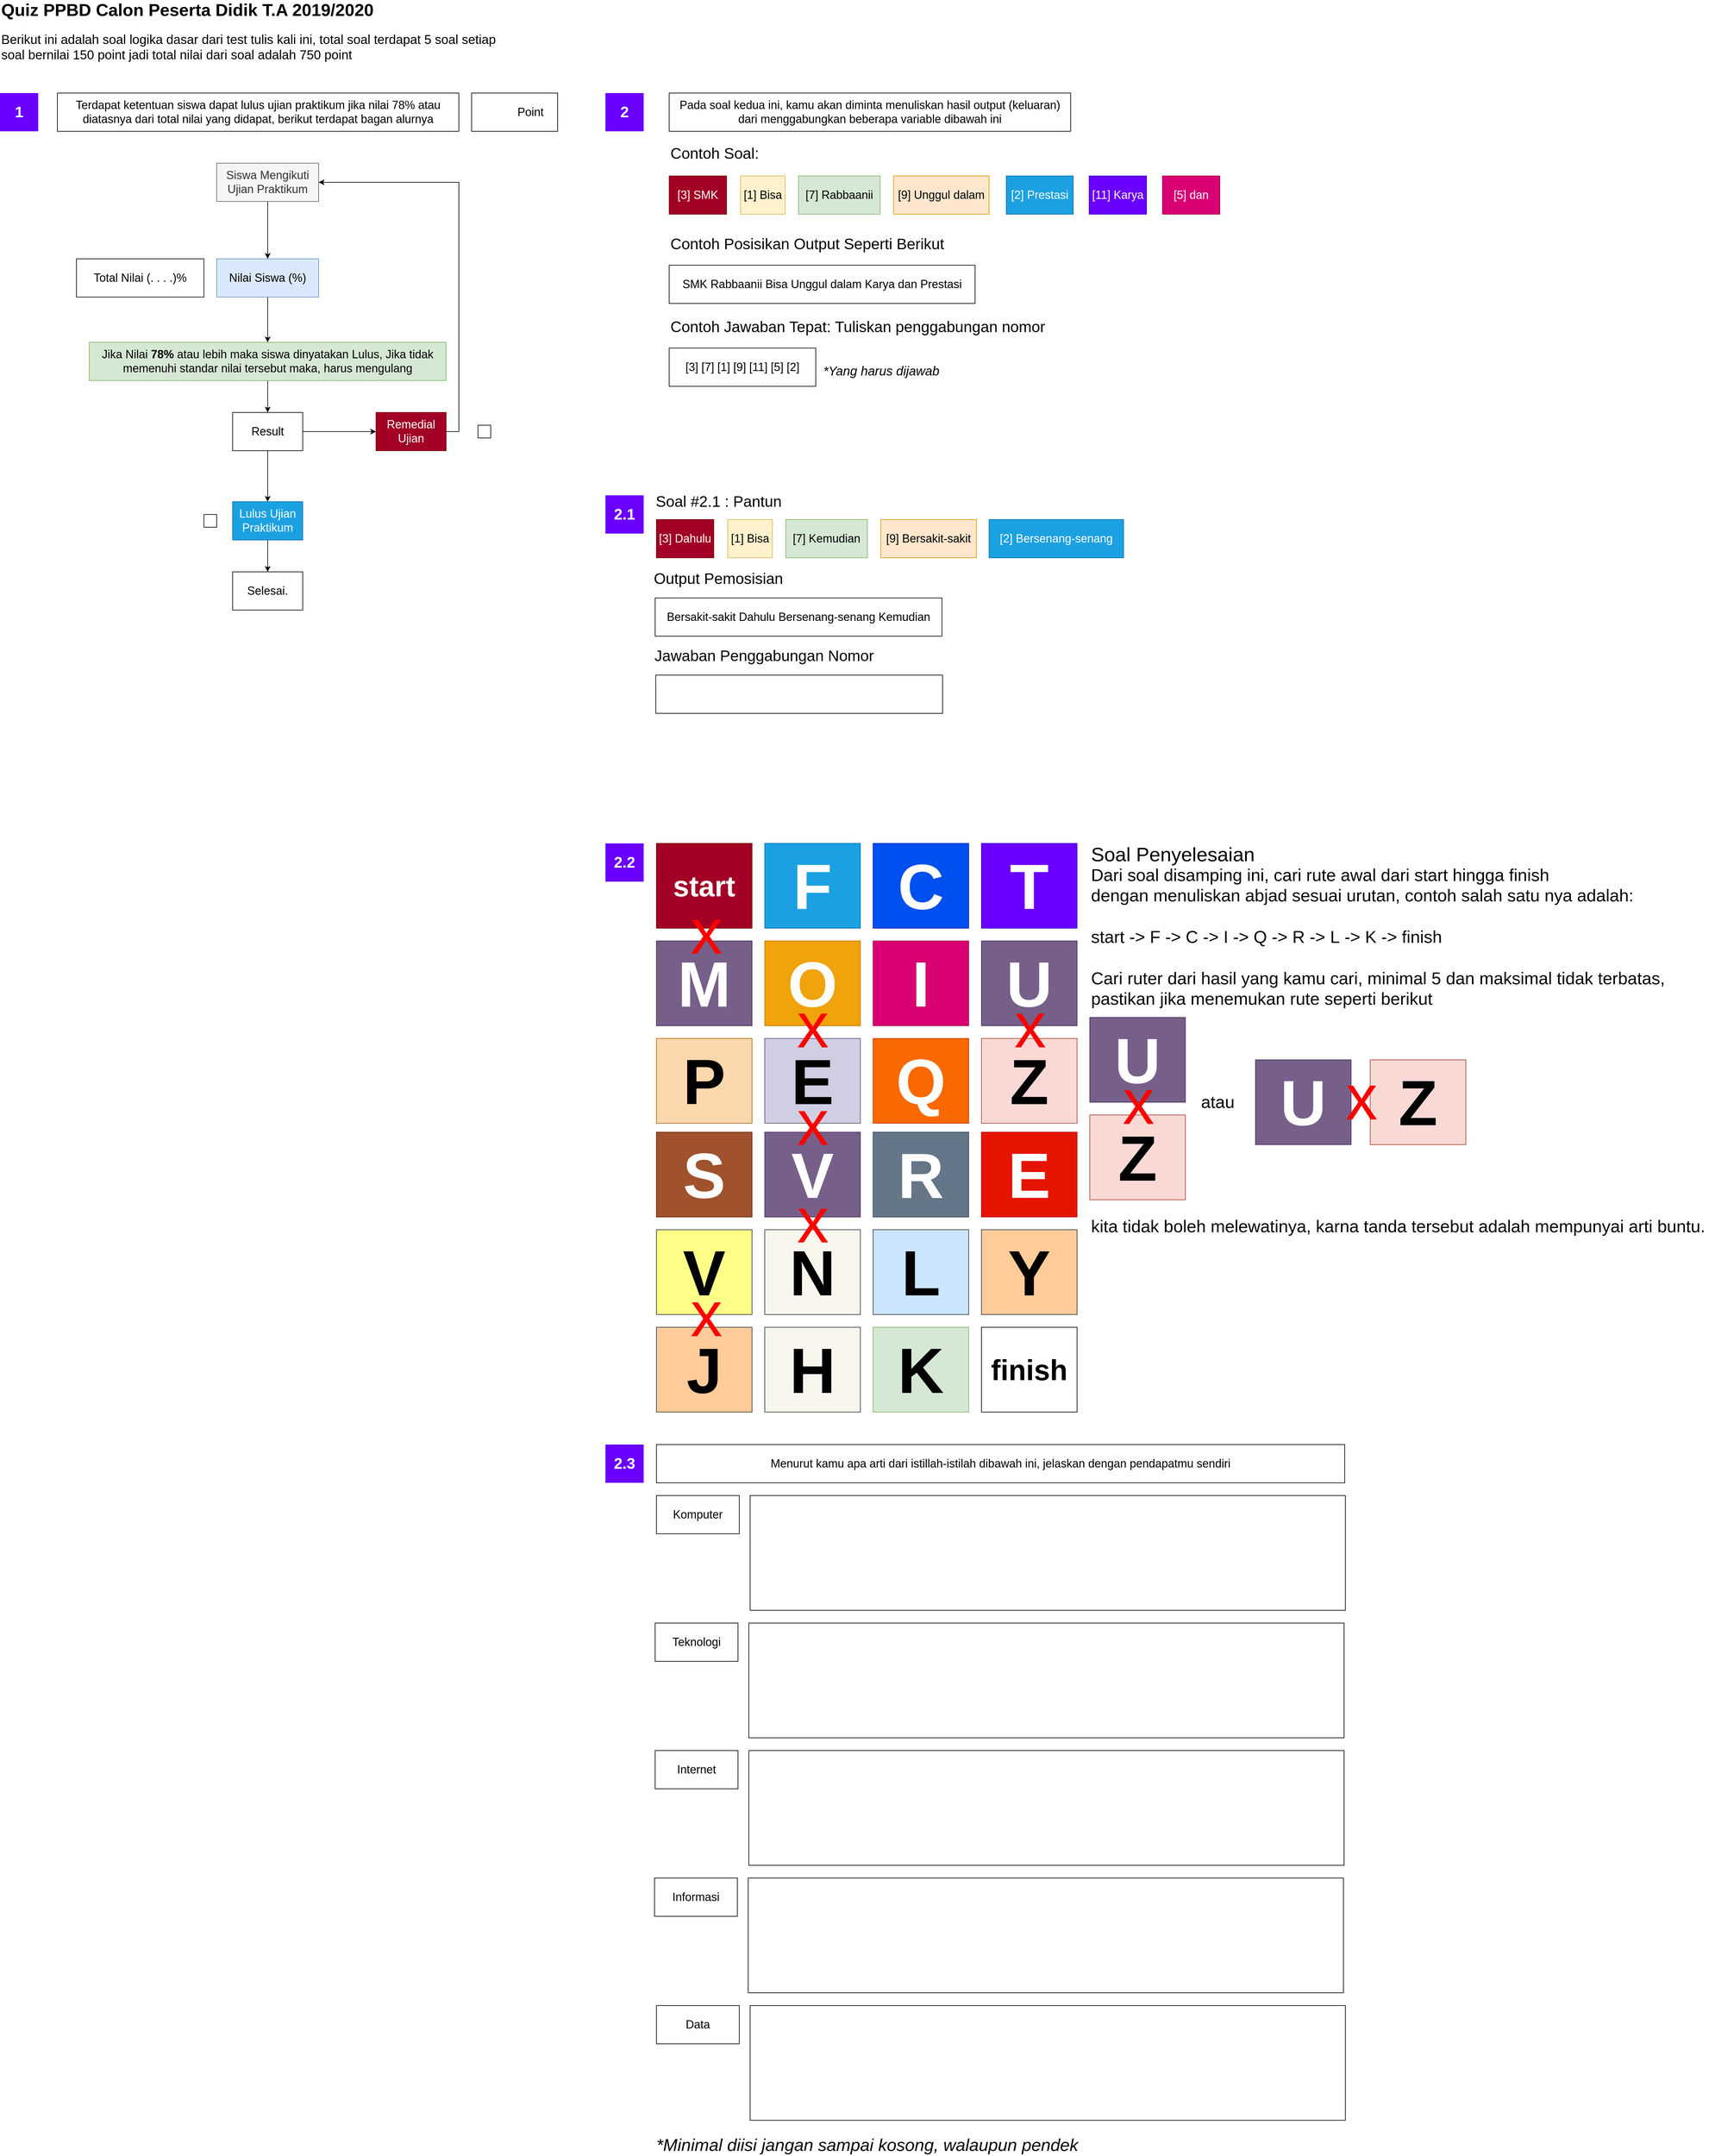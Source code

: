 <mxfile version="10.4.2" type="device"><diagram id="mIngEoSgfQCIhs4ZJ9iA" name="Page-1"><mxGraphModel dx="2560" dy="1152" grid="1" gridSize="10" guides="1" tooltips="1" connect="1" arrows="1" fold="1" page="0" pageScale="1" pageWidth="850" pageHeight="1100" math="0" shadow="0"><root><mxCell id="0"/><mxCell id="1" parent="0"/><mxCell id="TnQK53NfRdzHOp6RU_ZX-1" value="Quiz PPBD Calon Peserta Didik T.A 2019/2020" style="text;html=1;strokeColor=none;fillColor=none;align=left;verticalAlign=middle;whiteSpace=wrap;rounded=0;fontSize=27;fontStyle=1" parent="1" vertex="1"><mxGeometry x="-170" y="30" width="620" height="20" as="geometry"/></mxCell><mxCell id="TnQK53NfRdzHOp6RU_ZX-2" value="Berikut ini adalah soal logika dasar dari test tulis kali ini, total soal terdapat 5 soal setiap soal bernilai 150 point jadi total nilai dari soal adalah 750 point" style="text;html=1;strokeColor=none;fillColor=none;align=left;verticalAlign=middle;whiteSpace=wrap;rounded=0;fontSize=20;" parent="1" vertex="1"><mxGeometry x="-170" y="73" width="820" height="47" as="geometry"/></mxCell><mxCell id="TnQK53NfRdzHOp6RU_ZX-3" value="1" style="rounded=0;whiteSpace=wrap;html=1;fontSize=24;align=center;fontStyle=1;fillColor=#6a00ff;strokeColor=none;fontColor=#ffffff;" parent="1" vertex="1"><mxGeometry x="-170" y="170" width="60" height="60" as="geometry"/></mxCell><mxCell id="TnQK53NfRdzHOp6RU_ZX-4" value="Terdapat ketentuan siswa dapat lulus ujian praktikum jika nilai 78% atau diatasnya dari total nilai yang didapat, berikut terdapat bagan alurnya" style="rounded=0;whiteSpace=wrap;html=1;fontSize=18;align=center;fontStyle=0" parent="1" vertex="1"><mxGeometry x="-80" y="170" width="630" height="60" as="geometry"/></mxCell><mxCell id="TnQK53NfRdzHOp6RU_ZX-8" style="edgeStyle=orthogonalEdgeStyle;rounded=0;orthogonalLoop=1;jettySize=auto;html=1;exitX=0.5;exitY=1;exitDx=0;exitDy=0;fontSize=18;" parent="1" source="TnQK53NfRdzHOp6RU_ZX-5" target="TnQK53NfRdzHOp6RU_ZX-6" edge="1"><mxGeometry relative="1" as="geometry"/></mxCell><mxCell id="TnQK53NfRdzHOp6RU_ZX-5" value="Nilai Siswa (%)" style="rounded=0;whiteSpace=wrap;html=1;fontSize=18;align=center;fontStyle=0;fillColor=#dae8fc;strokeColor=#6c8ebf;" parent="1" vertex="1"><mxGeometry x="170" y="430" width="160" height="60" as="geometry"/></mxCell><mxCell id="TnQK53NfRdzHOp6RU_ZX-11" style="edgeStyle=orthogonalEdgeStyle;rounded=0;orthogonalLoop=1;jettySize=auto;html=1;exitX=0.5;exitY=1;exitDx=0;exitDy=0;fontSize=18;" parent="1" source="TnQK53NfRdzHOp6RU_ZX-6" target="TnQK53NfRdzHOp6RU_ZX-9" edge="1"><mxGeometry relative="1" as="geometry"/></mxCell><mxCell id="TnQK53NfRdzHOp6RU_ZX-6" value="Jika Nilai &lt;b&gt;78%&lt;/b&gt; atau lebih maka siswa dinyatakan Lulus, Jika tidak memenuhi standar nilai tersebut maka, harus mengulang" style="rounded=0;whiteSpace=wrap;html=1;fontSize=18;align=center;fontStyle=0;fillColor=#d5e8d4;strokeColor=#82b366;" parent="1" vertex="1"><mxGeometry x="-30" y="561" width="560" height="60" as="geometry"/></mxCell><mxCell id="TnQK53NfRdzHOp6RU_ZX-14" style="edgeStyle=orthogonalEdgeStyle;rounded=0;orthogonalLoop=1;jettySize=auto;html=1;exitX=0.5;exitY=1;exitDx=0;exitDy=0;entryX=0.5;entryY=0;entryDx=0;entryDy=0;fontSize=18;" parent="1" source="TnQK53NfRdzHOp6RU_ZX-9" target="TnQK53NfRdzHOp6RU_ZX-12" edge="1"><mxGeometry relative="1" as="geometry"/></mxCell><mxCell id="TnQK53NfRdzHOp6RU_ZX-15" style="edgeStyle=orthogonalEdgeStyle;rounded=0;orthogonalLoop=1;jettySize=auto;html=1;exitX=1;exitY=0.5;exitDx=0;exitDy=0;fontSize=18;" parent="1" source="TnQK53NfRdzHOp6RU_ZX-9" target="TnQK53NfRdzHOp6RU_ZX-13" edge="1"><mxGeometry relative="1" as="geometry"/></mxCell><mxCell id="TnQK53NfRdzHOp6RU_ZX-9" value="Result" style="rounded=0;whiteSpace=wrap;html=1;fontSize=18;align=center;fontStyle=0" parent="1" vertex="1"><mxGeometry x="195" y="671" width="110" height="60" as="geometry"/></mxCell><mxCell id="TnQK53NfRdzHOp6RU_ZX-21" style="edgeStyle=orthogonalEdgeStyle;rounded=0;orthogonalLoop=1;jettySize=auto;html=1;exitX=0.5;exitY=1;exitDx=0;exitDy=0;entryX=0.5;entryY=0;entryDx=0;entryDy=0;fontSize=18;" parent="1" source="TnQK53NfRdzHOp6RU_ZX-12" target="TnQK53NfRdzHOp6RU_ZX-20" edge="1"><mxGeometry relative="1" as="geometry"/></mxCell><mxCell id="TnQK53NfRdzHOp6RU_ZX-12" value="Lulus Ujian Praktikum" style="rounded=0;whiteSpace=wrap;html=1;fontSize=18;align=center;fontStyle=0;fillColor=#1ba1e2;strokeColor=#006EAF;fontColor=#ffffff;" parent="1" vertex="1"><mxGeometry x="195" y="811" width="110" height="60" as="geometry"/></mxCell><mxCell id="TnQK53NfRdzHOp6RU_ZX-19" style="edgeStyle=orthogonalEdgeStyle;rounded=0;orthogonalLoop=1;jettySize=auto;html=1;exitX=1;exitY=0.5;exitDx=0;exitDy=0;entryX=1;entryY=0.5;entryDx=0;entryDy=0;fontSize=18;" parent="1" source="TnQK53NfRdzHOp6RU_ZX-13" target="TnQK53NfRdzHOp6RU_ZX-17" edge="1"><mxGeometry relative="1" as="geometry"/></mxCell><mxCell id="TnQK53NfRdzHOp6RU_ZX-13" value="Remedial Ujian" style="rounded=0;whiteSpace=wrap;html=1;fontSize=18;align=center;fontStyle=0;fillColor=#a20025;strokeColor=#6F0000;fontColor=#ffffff;" parent="1" vertex="1"><mxGeometry x="420" y="671" width="110" height="60" as="geometry"/></mxCell><mxCell id="TnQK53NfRdzHOp6RU_ZX-18" style="edgeStyle=orthogonalEdgeStyle;rounded=0;orthogonalLoop=1;jettySize=auto;html=1;exitX=0.5;exitY=1;exitDx=0;exitDy=0;entryX=0.5;entryY=0;entryDx=0;entryDy=0;fontSize=18;" parent="1" source="TnQK53NfRdzHOp6RU_ZX-17" target="TnQK53NfRdzHOp6RU_ZX-5" edge="1"><mxGeometry relative="1" as="geometry"/></mxCell><mxCell id="TnQK53NfRdzHOp6RU_ZX-17" value="Siswa Mengikuti Ujian Praktikum" style="rounded=0;whiteSpace=wrap;html=1;fontSize=18;align=center;fontStyle=0;fillColor=#f5f5f5;strokeColor=#666666;fontColor=#333333;" parent="1" vertex="1"><mxGeometry x="170" y="280" width="160" height="60" as="geometry"/></mxCell><mxCell id="TnQK53NfRdzHOp6RU_ZX-20" value="Selesai." style="rounded=0;whiteSpace=wrap;html=1;fontSize=18;align=center;fontStyle=0" parent="1" vertex="1"><mxGeometry x="195" y="921" width="110" height="60" as="geometry"/></mxCell><mxCell id="TnQK53NfRdzHOp6RU_ZX-22" value="" style="rounded=0;whiteSpace=wrap;html=1;fontSize=18;align=center;fontStyle=0" parent="1" vertex="1"><mxGeometry x="580" y="691" width="20" height="20" as="geometry"/></mxCell><mxCell id="TnQK53NfRdzHOp6RU_ZX-23" value="" style="rounded=0;whiteSpace=wrap;html=1;fontSize=18;align=center;fontStyle=0" parent="1" vertex="1"><mxGeometry x="150" y="831" width="20" height="20" as="geometry"/></mxCell><mxCell id="TnQK53NfRdzHOp6RU_ZX-24" value="Total Nilai (. . . .)%" style="rounded=0;whiteSpace=wrap;html=1;fontSize=18;align=center;fontStyle=0" parent="1" vertex="1"><mxGeometry x="-50" y="430" width="200" height="60" as="geometry"/></mxCell><mxCell id="TnQK53NfRdzHOp6RU_ZX-25" value="&amp;nbsp; &amp;nbsp; &amp;nbsp; &amp;nbsp; &amp;nbsp; Point" style="rounded=0;whiteSpace=wrap;html=1;fontSize=18;align=center;fontStyle=0" parent="1" vertex="1"><mxGeometry x="570" y="170" width="135" height="60" as="geometry"/></mxCell><mxCell id="TnQK53NfRdzHOp6RU_ZX-26" value="2" style="rounded=0;whiteSpace=wrap;html=1;fontSize=24;align=center;fontStyle=1;fillColor=#6a00ff;strokeColor=none;fontColor=#ffffff;" parent="1" vertex="1"><mxGeometry x="780" y="170" width="60" height="60" as="geometry"/></mxCell><mxCell id="TnQK53NfRdzHOp6RU_ZX-27" value="Pada soal kedua ini, kamu akan diminta menuliskan hasil output (keluaran) dari menggabungkan beberapa variable dibawah ini" style="rounded=0;whiteSpace=wrap;html=1;fontSize=18;align=center;fontStyle=0" parent="1" vertex="1"><mxGeometry x="880" y="170" width="630" height="60" as="geometry"/></mxCell><mxCell id="FjGoJeLMj1-V6q0a8CNG-2" value="&lt;font style=&quot;font-size: 24px&quot;&gt;Contoh Soal:&lt;/font&gt;" style="text;html=1;resizable=0;points=[];autosize=1;align=left;verticalAlign=top;spacingTop=-4;" vertex="1" parent="1"><mxGeometry x="880" y="248" width="150" height="20" as="geometry"/></mxCell><mxCell id="FjGoJeLMj1-V6q0a8CNG-3" value="[3] SMK" style="rounded=0;whiteSpace=wrap;html=1;fontSize=18;align=center;fontStyle=0;fillColor=#a20025;strokeColor=#6F0000;fontColor=#ffffff;" vertex="1" parent="1"><mxGeometry x="880" y="300" width="90" height="60" as="geometry"/></mxCell><mxCell id="FjGoJeLMj1-V6q0a8CNG-4" value="[1] Bisa" style="rounded=0;whiteSpace=wrap;html=1;fontSize=18;align=center;fontStyle=0;fillColor=#fff2cc;strokeColor=#d6b656;" vertex="1" parent="1"><mxGeometry x="992" y="300" width="70" height="60" as="geometry"/></mxCell><mxCell id="FjGoJeLMj1-V6q0a8CNG-5" value="[7] Rabbaanii" style="rounded=0;whiteSpace=wrap;html=1;fontSize=18;align=center;fontStyle=0;fillColor=#d5e8d4;strokeColor=#82b366;" vertex="1" parent="1"><mxGeometry x="1083" y="300" width="128" height="60" as="geometry"/></mxCell><mxCell id="FjGoJeLMj1-V6q0a8CNG-6" value="[9] Unggul dalam" style="rounded=0;whiteSpace=wrap;html=1;fontSize=18;align=center;fontStyle=0;fillColor=#ffe6cc;strokeColor=#d79b00;" vertex="1" parent="1"><mxGeometry x="1232" y="300" width="150" height="60" as="geometry"/></mxCell><mxCell id="FjGoJeLMj1-V6q0a8CNG-9" value="[2] Prestasi" style="rounded=0;whiteSpace=wrap;html=1;fontSize=18;align=center;fontStyle=0;fillColor=#1ba1e2;strokeColor=#006EAF;fontColor=#ffffff;" vertex="1" parent="1"><mxGeometry x="1409" y="300" width="105" height="60" as="geometry"/></mxCell><mxCell id="FjGoJeLMj1-V6q0a8CNG-10" value="[11] Karya" style="rounded=0;whiteSpace=wrap;html=1;fontSize=18;align=center;fontStyle=0;fillColor=#6a00ff;strokeColor=#3700CC;fontColor=#ffffff;" vertex="1" parent="1"><mxGeometry x="1539" y="300" width="90" height="60" as="geometry"/></mxCell><mxCell id="FjGoJeLMj1-V6q0a8CNG-11" value="SMK Rabbaanii Bisa Unggul dalam Karya dan Prestasi" style="rounded=0;whiteSpace=wrap;html=1;fontSize=18;align=center;fontStyle=0" vertex="1" parent="1"><mxGeometry x="880" y="440" width="480" height="60" as="geometry"/></mxCell><mxCell id="FjGoJeLMj1-V6q0a8CNG-12" value="&lt;font style=&quot;font-size: 24px&quot;&gt;Contoh Posisikan Output Seperti Berikut&lt;/font&gt;" style="text;html=1;resizable=0;points=[];autosize=1;align=left;verticalAlign=top;spacingTop=-4;" vertex="1" parent="1"><mxGeometry x="880" y="390" width="450" height="20" as="geometry"/></mxCell><mxCell id="FjGoJeLMj1-V6q0a8CNG-13" value="[5] dan" style="rounded=0;whiteSpace=wrap;html=1;fontSize=18;align=center;fontStyle=0;fillColor=#d80073;strokeColor=#A50040;fontColor=#ffffff;" vertex="1" parent="1"><mxGeometry x="1654" y="300" width="90" height="60" as="geometry"/></mxCell><mxCell id="FjGoJeLMj1-V6q0a8CNG-14" value="&lt;font style=&quot;font-size: 24px&quot;&gt;Contoh Jawaban Tepat: Tuliskan penggabungan nomor&lt;/font&gt;" style="text;html=1;resizable=0;points=[];autosize=1;align=left;verticalAlign=top;spacingTop=-4;" vertex="1" parent="1"><mxGeometry x="880" y="520" width="600" height="20" as="geometry"/></mxCell><mxCell id="FjGoJeLMj1-V6q0a8CNG-15" value="[3] [7]&amp;nbsp;[1]&amp;nbsp;[9]&amp;nbsp;[11]&amp;nbsp;[5]&amp;nbsp;[2]" style="rounded=0;whiteSpace=wrap;html=1;fontSize=18;align=center;fontStyle=0" vertex="1" parent="1"><mxGeometry x="880" y="570" width="230" height="60" as="geometry"/></mxCell><mxCell id="FjGoJeLMj1-V6q0a8CNG-16" value="&lt;font style=&quot;font-size: 20px&quot;&gt;&lt;i&gt;*Yang harus dijawab&lt;/i&gt;&lt;/font&gt;" style="text;html=1;resizable=0;points=[];autosize=1;align=left;verticalAlign=top;spacingTop=-4;" vertex="1" parent="1"><mxGeometry x="1120" y="591" width="200" height="20" as="geometry"/></mxCell><mxCell id="FjGoJeLMj1-V6q0a8CNG-17" value="2.1" style="rounded=0;whiteSpace=wrap;html=1;fontSize=24;align=center;fontStyle=1;fillColor=#6a00ff;strokeColor=none;fontColor=#ffffff;" vertex="1" parent="1"><mxGeometry x="780" y="801" width="60" height="60" as="geometry"/></mxCell><mxCell id="FjGoJeLMj1-V6q0a8CNG-18" value="[3] Dahulu" style="rounded=0;whiteSpace=wrap;html=1;fontSize=18;align=center;fontStyle=0;fillColor=#a20025;strokeColor=#6F0000;fontColor=#ffffff;" vertex="1" parent="1"><mxGeometry x="860" y="839" width="90" height="60" as="geometry"/></mxCell><mxCell id="FjGoJeLMj1-V6q0a8CNG-19" value="[1] Bisa" style="rounded=0;whiteSpace=wrap;html=1;fontSize=18;align=center;fontStyle=0;fillColor=#fff2cc;strokeColor=#d6b656;" vertex="1" parent="1"><mxGeometry x="972" y="839" width="70" height="60" as="geometry"/></mxCell><mxCell id="FjGoJeLMj1-V6q0a8CNG-20" value="[7] Kemudian" style="rounded=0;whiteSpace=wrap;html=1;fontSize=18;align=center;fontStyle=0;fillColor=#d5e8d4;strokeColor=#82b366;" vertex="1" parent="1"><mxGeometry x="1063" y="839" width="128" height="60" as="geometry"/></mxCell><mxCell id="FjGoJeLMj1-V6q0a8CNG-21" value="[9] Bersakit-sakit" style="rounded=0;whiteSpace=wrap;html=1;fontSize=18;align=center;fontStyle=0;fillColor=#ffe6cc;strokeColor=#d79b00;" vertex="1" parent="1"><mxGeometry x="1212" y="839" width="150" height="60" as="geometry"/></mxCell><mxCell id="FjGoJeLMj1-V6q0a8CNG-22" value="[2] Bersenang-senang" style="rounded=0;whiteSpace=wrap;html=1;fontSize=18;align=center;fontStyle=0;fillColor=#1ba1e2;strokeColor=#006EAF;fontColor=#ffffff;" vertex="1" parent="1"><mxGeometry x="1382" y="839" width="211" height="60" as="geometry"/></mxCell><mxCell id="FjGoJeLMj1-V6q0a8CNG-25" value="&lt;font style=&quot;font-size: 24px&quot;&gt;Soal #2.1 : Pantun&lt;/font&gt;" style="text;html=1;resizable=0;points=[];autosize=1;align=left;verticalAlign=top;spacingTop=-4;" vertex="1" parent="1"><mxGeometry x="857" y="794" width="210" height="20" as="geometry"/></mxCell><mxCell id="FjGoJeLMj1-V6q0a8CNG-28" value="&lt;font style=&quot;font-size: 24px&quot;&gt;Output Pemosisian&lt;/font&gt;" style="text;html=1;resizable=0;points=[];autosize=1;align=left;verticalAlign=top;spacingTop=-4;" vertex="1" parent="1"><mxGeometry x="854" y="915" width="220" height="20" as="geometry"/></mxCell><mxCell id="FjGoJeLMj1-V6q0a8CNG-29" value="Bersakit-sakit Dahulu Bersenang-senang Kemudian" style="rounded=0;whiteSpace=wrap;html=1;fontSize=18;align=center;fontStyle=0" vertex="1" parent="1"><mxGeometry x="858" y="962" width="450" height="60" as="geometry"/></mxCell><mxCell id="FjGoJeLMj1-V6q0a8CNG-30" value="&lt;span style=&quot;font-size: 24px&quot;&gt;Jawaban Penggabungan Nomor&lt;/span&gt;" style="text;html=1;resizable=0;points=[];autosize=1;align=left;verticalAlign=top;spacingTop=-4;" vertex="1" parent="1"><mxGeometry x="855" y="1036" width="360" height="20" as="geometry"/></mxCell><mxCell id="FjGoJeLMj1-V6q0a8CNG-31" value="" style="rounded=0;whiteSpace=wrap;html=1;fontSize=18;align=center;fontStyle=0" vertex="1" parent="1"><mxGeometry x="859" y="1083" width="450" height="60" as="geometry"/></mxCell><mxCell id="FjGoJeLMj1-V6q0a8CNG-32" value="2.2" style="rounded=0;whiteSpace=wrap;html=1;fontSize=24;align=center;fontStyle=1;fillColor=#6a00ff;strokeColor=none;fontColor=#ffffff;" vertex="1" parent="1"><mxGeometry x="780" y="1347" width="60" height="60" as="geometry"/></mxCell><mxCell id="FjGoJeLMj1-V6q0a8CNG-43" value="&lt;font style=&quot;font-size: 45px;&quot;&gt;start&lt;/font&gt;" style="rounded=0;whiteSpace=wrap;html=1;fontSize=45;align=center;fontStyle=1;fillColor=#a20025;strokeColor=#6F0000;fontColor=#ffffff;" vertex="1" parent="1"><mxGeometry x="860" y="1347" width="150" height="133" as="geometry"/></mxCell><mxCell id="FjGoJeLMj1-V6q0a8CNG-44" value="&lt;font style=&quot;font-size: 100px&quot;&gt;F&lt;/font&gt;" style="rounded=0;whiteSpace=wrap;html=1;fontSize=100;align=center;fontStyle=1;fillColor=#1ba1e2;strokeColor=#006EAF;fontColor=#ffffff;" vertex="1" parent="1"><mxGeometry x="1030" y="1347" width="150" height="133" as="geometry"/></mxCell><mxCell id="FjGoJeLMj1-V6q0a8CNG-45" value="&lt;font style=&quot;font-size: 100px;&quot;&gt;C&lt;/font&gt;" style="rounded=0;whiteSpace=wrap;html=1;fontSize=100;align=center;fontStyle=1;fillColor=#0050ef;strokeColor=#001DBC;fontColor=#ffffff;" vertex="1" parent="1"><mxGeometry x="1200" y="1347" width="150" height="133" as="geometry"/></mxCell><mxCell id="FjGoJeLMj1-V6q0a8CNG-46" value="&lt;font style=&quot;font-size: 100px&quot;&gt;T&lt;/font&gt;" style="rounded=0;whiteSpace=wrap;html=1;fontSize=100;align=center;fontStyle=1;fillColor=#6a00ff;strokeColor=#3700CC;fontColor=#ffffff;" vertex="1" parent="1"><mxGeometry x="1370" y="1347" width="150" height="133" as="geometry"/></mxCell><mxCell id="FjGoJeLMj1-V6q0a8CNG-49" value="&lt;font style=&quot;font-size: 100px&quot;&gt;M&lt;/font&gt;" style="rounded=0;whiteSpace=wrap;html=1;fontSize=100;align=center;fontStyle=1;fillColor=#76608a;strokeColor=#432D57;fontColor=#ffffff;" vertex="1" parent="1"><mxGeometry x="860" y="1500" width="150" height="133" as="geometry"/></mxCell><mxCell id="FjGoJeLMj1-V6q0a8CNG-50" value="&lt;font style=&quot;font-size: 100px&quot;&gt;O&lt;/font&gt;" style="rounded=0;whiteSpace=wrap;html=1;fontSize=100;align=center;fontStyle=1;fillColor=#f0a30a;strokeColor=#BD7000;fontColor=#ffffff;" vertex="1" parent="1"><mxGeometry x="1030" y="1500" width="150" height="133" as="geometry"/></mxCell><mxCell id="FjGoJeLMj1-V6q0a8CNG-51" value="&lt;font style=&quot;font-size: 100px&quot;&gt;I&lt;/font&gt;" style="rounded=0;whiteSpace=wrap;html=1;fontSize=100;align=center;fontStyle=1;fillColor=#d80073;strokeColor=#A50040;fontColor=#ffffff;" vertex="1" parent="1"><mxGeometry x="1200" y="1500" width="150" height="133" as="geometry"/></mxCell><mxCell id="FjGoJeLMj1-V6q0a8CNG-52" value="&lt;font style=&quot;font-size: 100px&quot;&gt;U&lt;/font&gt;" style="rounded=0;whiteSpace=wrap;html=1;fontSize=100;align=center;fontStyle=1;fillColor=#76608a;strokeColor=#432D57;fontColor=#ffffff;" vertex="1" parent="1"><mxGeometry x="1370" y="1500" width="150" height="133" as="geometry"/></mxCell><mxCell id="FjGoJeLMj1-V6q0a8CNG-53" value="&lt;font style=&quot;font-size: 100px&quot;&gt;E&lt;/font&gt;" style="rounded=0;whiteSpace=wrap;html=1;fontSize=100;align=center;fontStyle=1;fillColor=#d0cee2;strokeColor=#56517e;" vertex="1" parent="1"><mxGeometry x="1030" y="1653" width="150" height="133" as="geometry"/></mxCell><mxCell id="FjGoJeLMj1-V6q0a8CNG-54" value="&lt;font style=&quot;font-size: 100px&quot;&gt;P&lt;/font&gt;" style="rounded=0;whiteSpace=wrap;html=1;fontSize=100;align=center;fontStyle=1;fillColor=#fad7ac;strokeColor=#b46504;" vertex="1" parent="1"><mxGeometry x="860" y="1653" width="150" height="133" as="geometry"/></mxCell><mxCell id="FjGoJeLMj1-V6q0a8CNG-55" value="&lt;font style=&quot;font-size: 100px&quot;&gt;Q&lt;/font&gt;" style="rounded=0;whiteSpace=wrap;html=1;fontSize=100;align=center;fontStyle=1;fillColor=#fa6800;strokeColor=#C73500;fontColor=#ffffff;" vertex="1" parent="1"><mxGeometry x="1200" y="1653" width="150" height="133" as="geometry"/></mxCell><mxCell id="FjGoJeLMj1-V6q0a8CNG-56" value="&lt;font style=&quot;font-size: 100px&quot;&gt;Z&lt;/font&gt;" style="rounded=0;whiteSpace=wrap;html=1;fontSize=100;align=center;fontStyle=1;fillColor=#fad9d5;strokeColor=#ae4132;" vertex="1" parent="1"><mxGeometry x="1370" y="1653" width="150" height="133" as="geometry"/></mxCell><mxCell id="FjGoJeLMj1-V6q0a8CNG-57" value="&lt;font style=&quot;font-size: 100px&quot;&gt;S&lt;/font&gt;" style="rounded=0;whiteSpace=wrap;html=1;fontSize=100;align=center;fontStyle=1;fillColor=#a0522d;strokeColor=#6D1F00;fontColor=#ffffff;" vertex="1" parent="1"><mxGeometry x="860" y="1800" width="150" height="133" as="geometry"/></mxCell><mxCell id="FjGoJeLMj1-V6q0a8CNG-58" value="&lt;font style=&quot;font-size: 100px&quot;&gt;V&lt;/font&gt;" style="rounded=0;whiteSpace=wrap;html=1;fontSize=100;align=center;fontStyle=1;fillColor=#76608a;strokeColor=#432D57;fontColor=#ffffff;" vertex="1" parent="1"><mxGeometry x="1030" y="1800" width="150" height="133" as="geometry"/></mxCell><mxCell id="FjGoJeLMj1-V6q0a8CNG-59" value="&lt;font style=&quot;font-size: 100px&quot;&gt;R&lt;/font&gt;" style="rounded=0;whiteSpace=wrap;html=1;fontSize=100;align=center;fontStyle=1;fillColor=#647687;strokeColor=#314354;fontColor=#ffffff;" vertex="1" parent="1"><mxGeometry x="1200" y="1800" width="150" height="133" as="geometry"/></mxCell><mxCell id="FjGoJeLMj1-V6q0a8CNG-60" value="&lt;font style=&quot;font-size: 100px&quot;&gt;E&lt;/font&gt;" style="rounded=0;whiteSpace=wrap;html=1;fontSize=100;align=center;fontStyle=1;fillColor=#e51400;strokeColor=#B20000;fontColor=#ffffff;" vertex="1" parent="1"><mxGeometry x="1370" y="1800" width="150" height="133" as="geometry"/></mxCell><mxCell id="FjGoJeLMj1-V6q0a8CNG-61" value="&lt;font style=&quot;font-size: 100px&quot;&gt;V&lt;/font&gt;" style="rounded=0;whiteSpace=wrap;html=1;fontSize=100;align=center;fontStyle=1;fillColor=#ffff88;strokeColor=#36393d;" vertex="1" parent="1"><mxGeometry x="860" y="1953" width="150" height="133" as="geometry"/></mxCell><mxCell id="FjGoJeLMj1-V6q0a8CNG-62" value="&lt;font style=&quot;font-size: 100px&quot;&gt;N&lt;/font&gt;" style="rounded=0;whiteSpace=wrap;html=1;fontSize=100;align=center;fontStyle=1;fillColor=#f9f7ed;strokeColor=#36393d;" vertex="1" parent="1"><mxGeometry x="1030" y="1953" width="150" height="133" as="geometry"/></mxCell><mxCell id="FjGoJeLMj1-V6q0a8CNG-63" value="&lt;font style=&quot;font-size: 100px&quot;&gt;L&lt;/font&gt;" style="rounded=0;whiteSpace=wrap;html=1;fontSize=100;align=center;fontStyle=1;fillColor=#cce5ff;strokeColor=#36393d;" vertex="1" parent="1"><mxGeometry x="1200" y="1953" width="150" height="133" as="geometry"/></mxCell><mxCell id="FjGoJeLMj1-V6q0a8CNG-64" value="Y" style="rounded=0;whiteSpace=wrap;html=1;fontSize=100;align=center;fontStyle=1;fillColor=#ffcc99;strokeColor=#36393d;" vertex="1" parent="1"><mxGeometry x="1370" y="1953" width="150" height="133" as="geometry"/></mxCell><mxCell id="FjGoJeLMj1-V6q0a8CNG-65" value="&lt;font style=&quot;font-size: 100px&quot;&gt;H&lt;/font&gt;" style="rounded=0;whiteSpace=wrap;html=1;fontSize=100;align=center;fontStyle=1;fillColor=#f9f7ed;strokeColor=#36393d;" vertex="1" parent="1"><mxGeometry x="1030" y="2106" width="150" height="133" as="geometry"/></mxCell><mxCell id="FjGoJeLMj1-V6q0a8CNG-66" value="&lt;font style=&quot;font-size: 100px&quot;&gt;J&lt;/font&gt;" style="rounded=0;whiteSpace=wrap;html=1;fontSize=100;align=center;fontStyle=1;fillColor=#ffcc99;strokeColor=#36393d;" vertex="1" parent="1"><mxGeometry x="860" y="2106" width="150" height="133" as="geometry"/></mxCell><mxCell id="FjGoJeLMj1-V6q0a8CNG-67" value="&lt;font style=&quot;font-size: 100px&quot;&gt;K&lt;/font&gt;" style="rounded=0;whiteSpace=wrap;html=1;fontSize=100;align=center;fontStyle=1;fillColor=#d5e8d4;strokeColor=#82b366;" vertex="1" parent="1"><mxGeometry x="1200" y="2106" width="150" height="133" as="geometry"/></mxCell><mxCell id="FjGoJeLMj1-V6q0a8CNG-68" value="&lt;font style=&quot;font-size: 45px;&quot;&gt;finish&lt;/font&gt;" style="rounded=0;whiteSpace=wrap;html=1;fontSize=45;align=center;fontStyle=1;" vertex="1" parent="1"><mxGeometry x="1370" y="2106" width="150" height="133" as="geometry"/></mxCell><mxCell id="FjGoJeLMj1-V6q0a8CNG-70" value="x" style="text;html=1;strokeColor=none;fillColor=none;align=center;verticalAlign=bottom;whiteSpace=wrap;rounded=0;fontSize=100;fontColor=#FF0000;" vertex="1" parent="1"><mxGeometry x="905" y="1440" width="67" height="107" as="geometry"/></mxCell><mxCell id="FjGoJeLMj1-V6q0a8CNG-71" value="x" style="text;html=1;strokeColor=none;fillColor=none;align=center;verticalAlign=bottom;whiteSpace=wrap;rounded=0;fontSize=100;fontColor=#FF0000;" vertex="1" parent="1"><mxGeometry x="1071.5" y="1892.5" width="67" height="107" as="geometry"/></mxCell><mxCell id="FjGoJeLMj1-V6q0a8CNG-72" value="x" style="text;html=1;strokeColor=none;fillColor=none;align=center;verticalAlign=bottom;whiteSpace=wrap;rounded=0;fontSize=100;fontColor=#FF0000;" vertex="1" parent="1"><mxGeometry x="1413" y="1586.5" width="67" height="107" as="geometry"/></mxCell><mxCell id="FjGoJeLMj1-V6q0a8CNG-73" value="x" style="text;html=1;strokeColor=none;fillColor=none;align=center;verticalAlign=bottom;whiteSpace=wrap;rounded=0;fontSize=100;fontColor=#FF0000;" vertex="1" parent="1"><mxGeometry x="1071.5" y="1586.5" width="67" height="107" as="geometry"/></mxCell><mxCell id="FjGoJeLMj1-V6q0a8CNG-74" value="x" style="text;html=1;strokeColor=none;fillColor=none;align=center;verticalAlign=bottom;whiteSpace=wrap;rounded=0;fontSize=100;fontColor=#FF0000;" vertex="1" parent="1"><mxGeometry x="1071.5" y="1739.5" width="67" height="107" as="geometry"/></mxCell><mxCell id="FjGoJeLMj1-V6q0a8CNG-75" value="x" style="text;html=1;strokeColor=none;fillColor=none;align=center;verticalAlign=bottom;whiteSpace=wrap;rounded=0;fontSize=100;fontColor=#FF0000;" vertex="1" parent="1"><mxGeometry x="905" y="2040" width="67" height="107" as="geometry"/></mxCell><mxCell id="FjGoJeLMj1-V6q0a8CNG-76" value="&lt;font style=&quot;font-size: 31px&quot;&gt;Soal Penyelesaian&lt;/font&gt;" style="text;html=1;resizable=0;points=[];autosize=1;align=left;verticalAlign=top;spacingTop=-4;fontSize=45;fontColor=#000000;" vertex="1" parent="1"><mxGeometry x="1540" y="1330" width="270" height="60" as="geometry"/></mxCell><mxCell id="FjGoJeLMj1-V6q0a8CNG-77" value="&lt;font style=&quot;font-size: 27px&quot;&gt;Dari soal disamping ini, cari rute awal dari start hingga finish&lt;br&gt;dengan menuliskan abjad sesuai urutan, contoh salah satu nya adalah:&lt;br&gt;&lt;br&gt;start -&amp;gt; F&amp;nbsp;-&amp;gt; C&amp;nbsp;-&amp;gt; I&amp;nbsp;-&amp;gt; Q&amp;nbsp;-&amp;gt; R&amp;nbsp;-&amp;gt; L&amp;nbsp;-&amp;gt; K&amp;nbsp;-&amp;gt; finish&lt;br&gt;&lt;br&gt;Cari ruter dari hasil yang kamu cari, minimal 5 dan maksimal tidak terbatas,&lt;br&gt;pastikan jika menemukan rute seperti berikut&lt;br&gt;&lt;br&gt;&lt;br&gt;&lt;br&gt;&lt;br&gt;&amp;nbsp; &amp;nbsp; &amp;nbsp; &amp;nbsp; &amp;nbsp; &amp;nbsp; &amp;nbsp; &amp;nbsp; &amp;nbsp; &amp;nbsp; &amp;nbsp; &amp;nbsp;atau&amp;nbsp;&lt;br&gt;&lt;br&gt;&lt;br&gt;&lt;br&gt;&lt;br&gt;&lt;br&gt;kita tidak boleh melewatinya, karna tanda tersebut adalah mempunyai arti buntu.&lt;br&gt;&lt;/font&gt;" style="text;html=1;resizable=0;points=[];autosize=1;align=left;verticalAlign=top;spacingTop=-4;fontSize=27;fontColor=#000000;" vertex="1" parent="1"><mxGeometry x="1540" y="1378" width="980" height="580" as="geometry"/></mxCell><mxCell id="FjGoJeLMj1-V6q0a8CNG-78" value="&lt;font style=&quot;font-size: 100px&quot;&gt;U&lt;/font&gt;" style="rounded=0;whiteSpace=wrap;html=1;fontSize=100;align=center;fontStyle=1;fillColor=#76608a;strokeColor=#432D57;fontColor=#ffffff;" vertex="1" parent="1"><mxGeometry x="1540" y="1620" width="150" height="133" as="geometry"/></mxCell><mxCell id="FjGoJeLMj1-V6q0a8CNG-79" value="&lt;font style=&quot;font-size: 100px&quot;&gt;Z&lt;/font&gt;" style="rounded=0;whiteSpace=wrap;html=1;fontSize=100;align=center;fontStyle=1;fillColor=#fad9d5;strokeColor=#ae4132;" vertex="1" parent="1"><mxGeometry x="1540" y="1773" width="150" height="133" as="geometry"/></mxCell><mxCell id="FjGoJeLMj1-V6q0a8CNG-80" value="x" style="text;html=1;strokeColor=none;fillColor=none;align=center;verticalAlign=bottom;whiteSpace=wrap;rounded=0;fontSize=100;fontColor=#FF0000;" vertex="1" parent="1"><mxGeometry x="1583" y="1706.5" width="67" height="107" as="geometry"/></mxCell><mxCell id="FjGoJeLMj1-V6q0a8CNG-81" value="&lt;font style=&quot;font-size: 100px&quot;&gt;U&lt;/font&gt;" style="rounded=0;whiteSpace=wrap;html=1;fontSize=100;align=center;fontStyle=1;fillColor=#76608a;strokeColor=#432D57;fontColor=#ffffff;" vertex="1" parent="1"><mxGeometry x="1800" y="1686.5" width="150" height="133" as="geometry"/></mxCell><mxCell id="FjGoJeLMj1-V6q0a8CNG-82" value="&lt;font style=&quot;font-size: 100px&quot;&gt;Z&lt;/font&gt;" style="rounded=0;whiteSpace=wrap;html=1;fontSize=100;align=center;fontStyle=1;fillColor=#fad9d5;strokeColor=#ae4132;" vertex="1" parent="1"><mxGeometry x="1980" y="1686.5" width="150" height="133" as="geometry"/></mxCell><mxCell id="FjGoJeLMj1-V6q0a8CNG-83" value="x" style="text;html=1;strokeColor=none;fillColor=none;align=center;verticalAlign=bottom;whiteSpace=wrap;rounded=0;fontSize=100;fontColor=#FF0000;" vertex="1" parent="1"><mxGeometry x="1933" y="1699.5" width="67" height="107" as="geometry"/></mxCell><mxCell id="FjGoJeLMj1-V6q0a8CNG-84" value="2.3" style="rounded=0;whiteSpace=wrap;html=1;fontSize=24;align=center;fontStyle=1;fillColor=#6a00ff;strokeColor=none;fontColor=#ffffff;" vertex="1" parent="1"><mxGeometry x="780" y="2290" width="60" height="60" as="geometry"/></mxCell><mxCell id="FjGoJeLMj1-V6q0a8CNG-85" value="Menurut kamu apa arti dari istillah-istilah dibawah ini, jelaskan dengan pendapatmu sendiri" style="rounded=0;whiteSpace=wrap;html=1;fontSize=18;align=center;fontStyle=0" vertex="1" parent="1"><mxGeometry x="860" y="2290" width="1080" height="60" as="geometry"/></mxCell><mxCell id="FjGoJeLMj1-V6q0a8CNG-86" value="Komputer" style="rounded=0;whiteSpace=wrap;html=1;fontSize=18;align=center;fontStyle=0" vertex="1" parent="1"><mxGeometry x="860" y="2370" width="130" height="60" as="geometry"/></mxCell><mxCell id="FjGoJeLMj1-V6q0a8CNG-87" value="" style="rounded=0;whiteSpace=wrap;html=1;fontSize=18;align=center;fontStyle=0" vertex="1" parent="1"><mxGeometry x="1007" y="2370" width="934" height="180" as="geometry"/></mxCell><mxCell id="FjGoJeLMj1-V6q0a8CNG-88" value="Teknologi" style="rounded=0;whiteSpace=wrap;html=1;fontSize=18;align=center;fontStyle=0" vertex="1" parent="1"><mxGeometry x="858" y="2570" width="130" height="60" as="geometry"/></mxCell><mxCell id="FjGoJeLMj1-V6q0a8CNG-89" value="" style="rounded=0;whiteSpace=wrap;html=1;fontSize=18;align=center;fontStyle=0" vertex="1" parent="1"><mxGeometry x="1005" y="2570" width="934" height="180" as="geometry"/></mxCell><mxCell id="FjGoJeLMj1-V6q0a8CNG-90" value="Internet" style="rounded=0;whiteSpace=wrap;html=1;fontSize=18;align=center;fontStyle=0" vertex="1" parent="1"><mxGeometry x="858" y="2770" width="130" height="60" as="geometry"/></mxCell><mxCell id="FjGoJeLMj1-V6q0a8CNG-91" value="" style="rounded=0;whiteSpace=wrap;html=1;fontSize=18;align=center;fontStyle=0" vertex="1" parent="1"><mxGeometry x="1005" y="2770" width="934" height="180" as="geometry"/></mxCell><mxCell id="FjGoJeLMj1-V6q0a8CNG-92" value="Informasi" style="rounded=0;whiteSpace=wrap;html=1;fontSize=18;align=center;fontStyle=0" vertex="1" parent="1"><mxGeometry x="857" y="2970" width="130" height="60" as="geometry"/></mxCell><mxCell id="FjGoJeLMj1-V6q0a8CNG-93" value="" style="rounded=0;whiteSpace=wrap;html=1;fontSize=18;align=center;fontStyle=0" vertex="1" parent="1"><mxGeometry x="1004" y="2970" width="934" height="180" as="geometry"/></mxCell><mxCell id="FjGoJeLMj1-V6q0a8CNG-94" value="Data" style="rounded=0;whiteSpace=wrap;html=1;fontSize=18;align=center;fontStyle=0" vertex="1" parent="1"><mxGeometry x="860" y="3170" width="130" height="60" as="geometry"/></mxCell><mxCell id="FjGoJeLMj1-V6q0a8CNG-95" value="" style="rounded=0;whiteSpace=wrap;html=1;fontSize=18;align=center;fontStyle=0" vertex="1" parent="1"><mxGeometry x="1007" y="3170" width="934" height="180" as="geometry"/></mxCell><mxCell id="FjGoJeLMj1-V6q0a8CNG-96" value="&lt;i&gt;*Minimal diisi jangan sampai kosong, walaupun pendek&lt;/i&gt;" style="text;html=1;resizable=0;points=[];autosize=1;align=left;verticalAlign=top;spacingTop=-4;fontSize=27;fontColor=#000000;" vertex="1" parent="1"><mxGeometry x="858" y="3370" width="680" height="30" as="geometry"/></mxCell></root></mxGraphModel></diagram></mxfile>